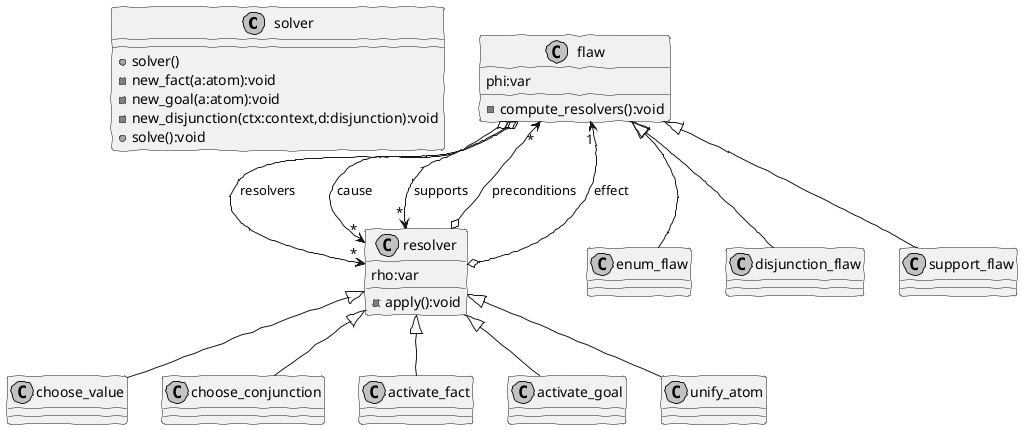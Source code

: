 @startuml cg-lib
skinparam monochrome true
skinparam handwritten true

class solver
solver : +solver()
solver : -new_fact(a:atom):void
solver : -new_goal(a:atom):void
solver : -new_disjunction(ctx:context,d:disjunction):void
solver : +solve():void

class flaw
flaw : phi:var
flaw : -compute_resolvers():void
flaw o--> "*" resolver : resolvers
flaw o--> "*" resolver : cause
flaw o--> "*" resolver : supports

class resolver
resolver : rho:var
resolver : -apply():void
resolver o--> "*" flaw : preconditions
resolver o--> "1" flaw : effect

class enum_flaw
flaw <|-- enum_flaw

class choose_value
resolver <|-- choose_value

class disjunction_flaw
flaw <|-- disjunction_flaw

class choose_conjunction
resolver <|-- choose_conjunction

class support_flaw
flaw <|-- support_flaw

class activate_fact
resolver <|-- activate_fact

class activate_goal
resolver <|-- activate_goal

class unify_atom
resolver <|-- unify_atom
@enduml
